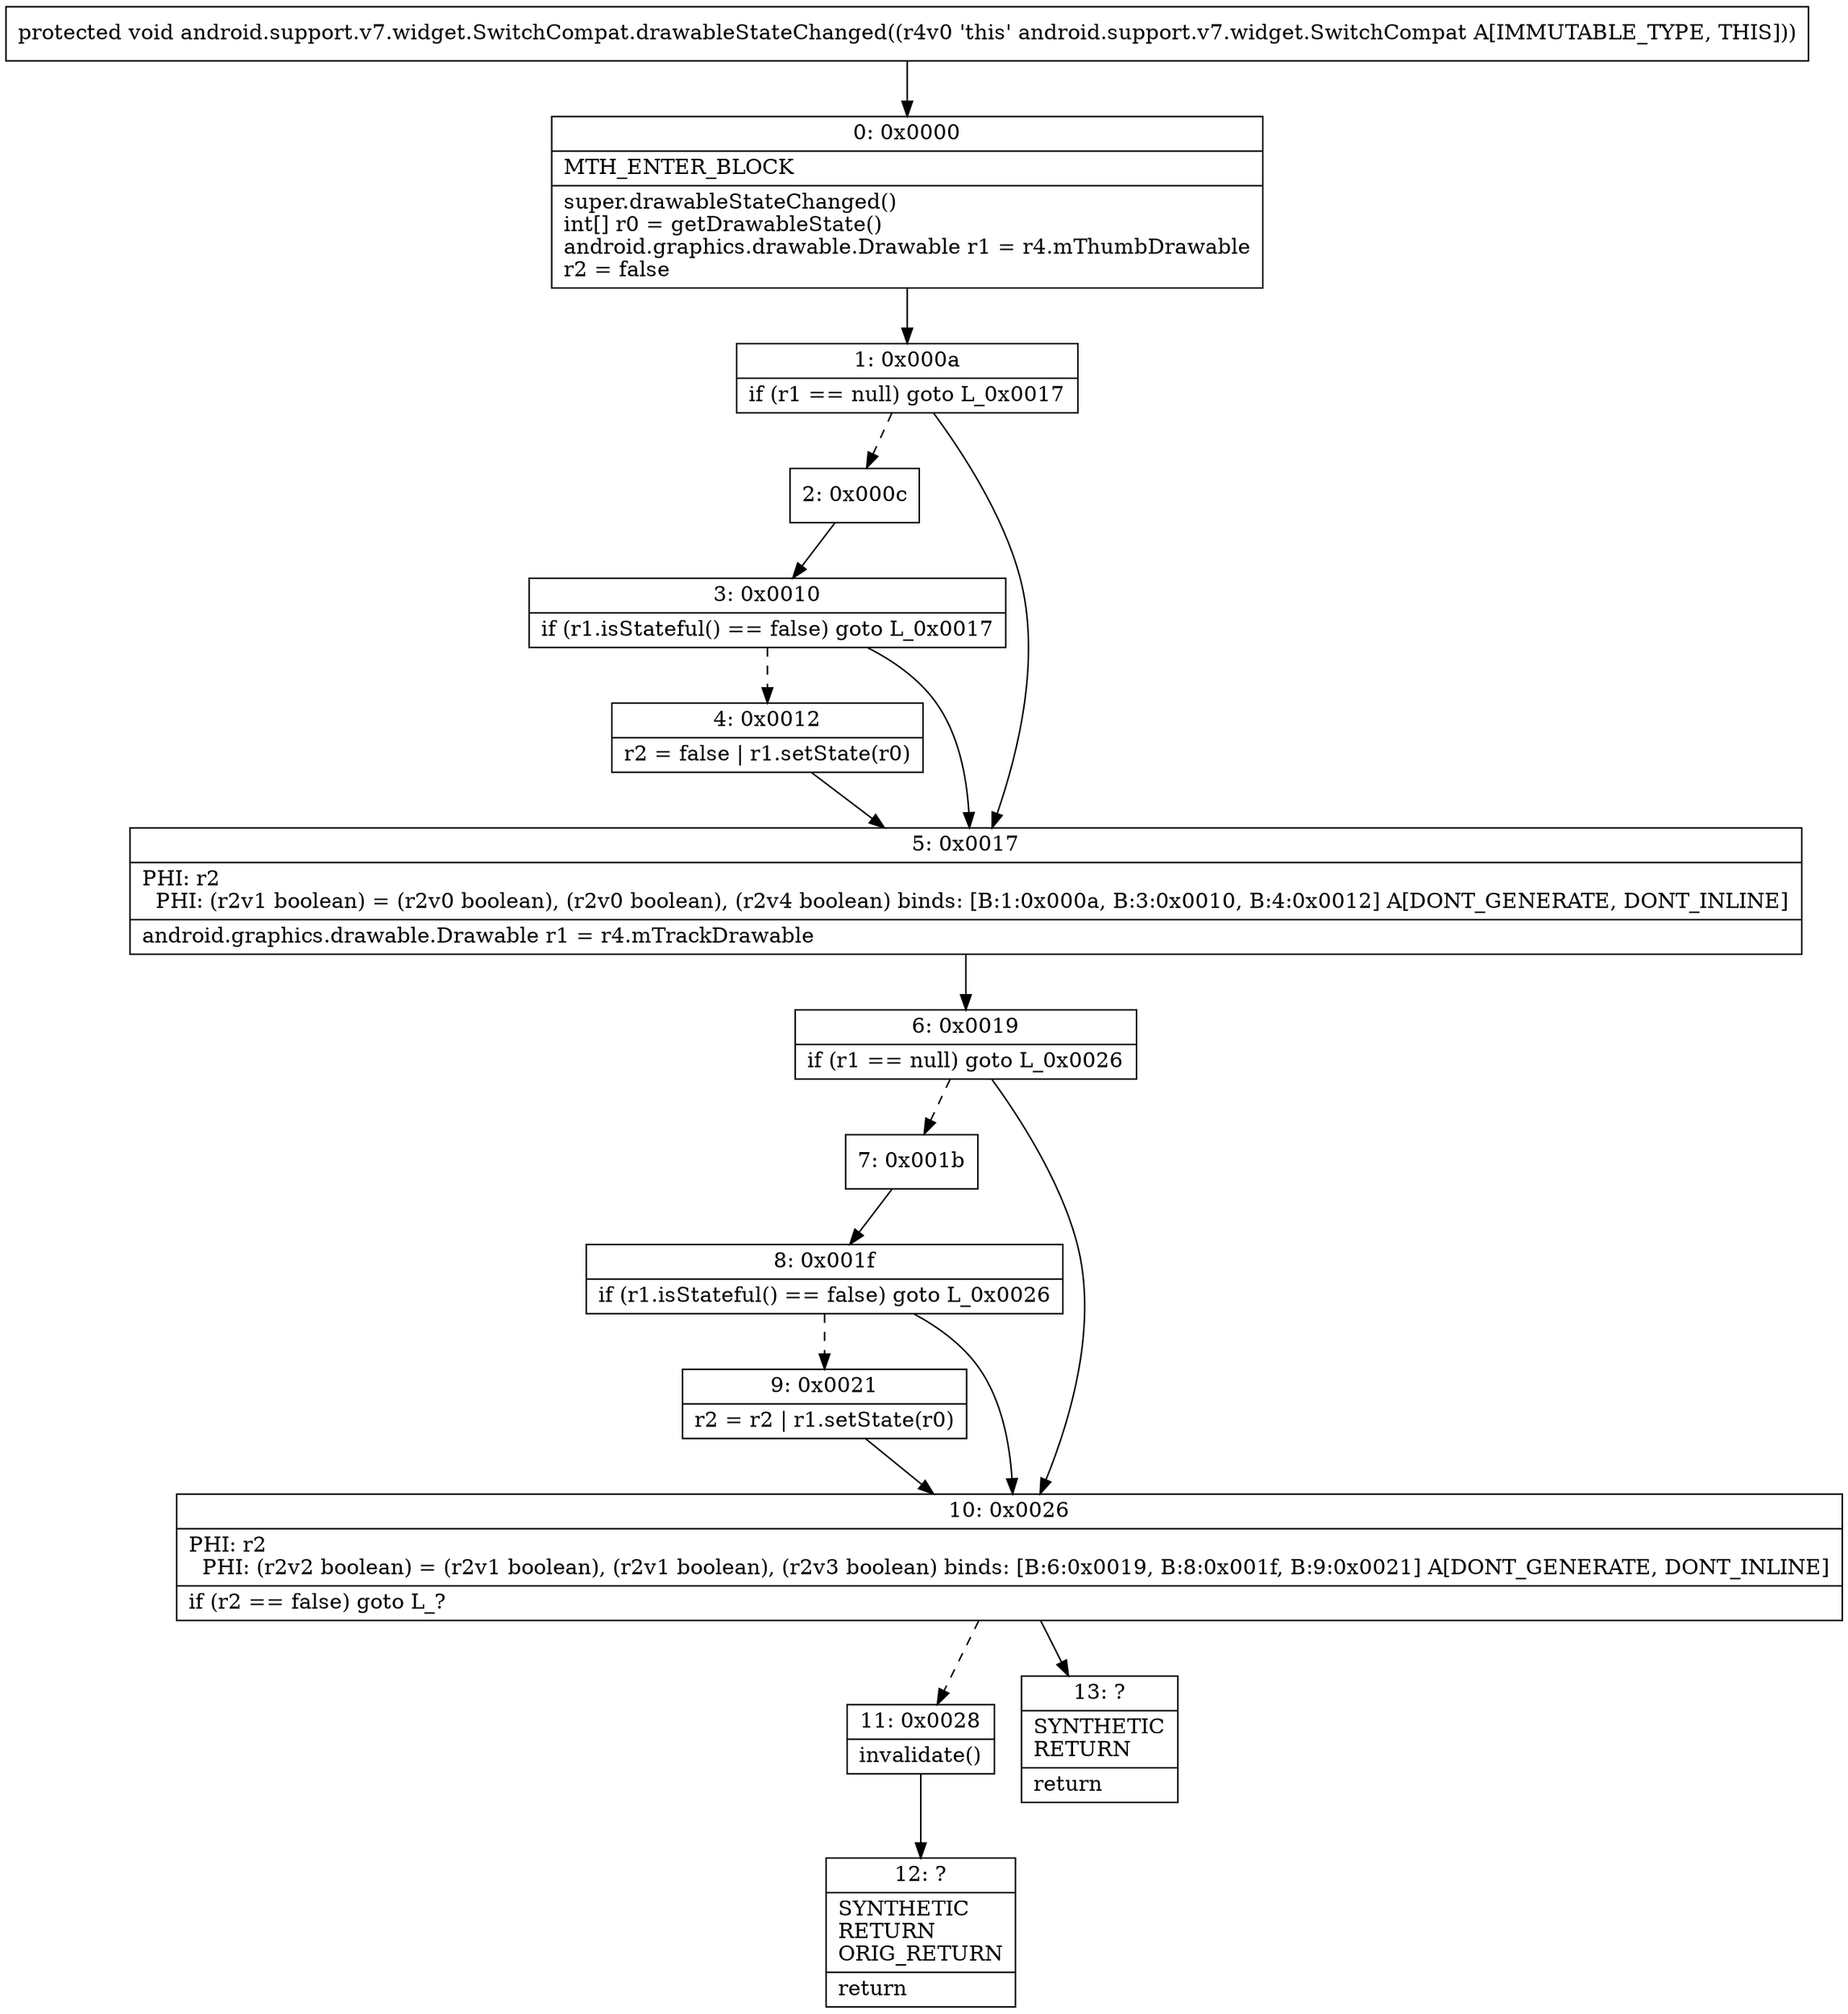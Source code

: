 digraph "CFG forandroid.support.v7.widget.SwitchCompat.drawableStateChanged()V" {
Node_0 [shape=record,label="{0\:\ 0x0000|MTH_ENTER_BLOCK\l|super.drawableStateChanged()\lint[] r0 = getDrawableState()\landroid.graphics.drawable.Drawable r1 = r4.mThumbDrawable\lr2 = false\l}"];
Node_1 [shape=record,label="{1\:\ 0x000a|if (r1 == null) goto L_0x0017\l}"];
Node_2 [shape=record,label="{2\:\ 0x000c}"];
Node_3 [shape=record,label="{3\:\ 0x0010|if (r1.isStateful() == false) goto L_0x0017\l}"];
Node_4 [shape=record,label="{4\:\ 0x0012|r2 = false \| r1.setState(r0)\l}"];
Node_5 [shape=record,label="{5\:\ 0x0017|PHI: r2 \l  PHI: (r2v1 boolean) = (r2v0 boolean), (r2v0 boolean), (r2v4 boolean) binds: [B:1:0x000a, B:3:0x0010, B:4:0x0012] A[DONT_GENERATE, DONT_INLINE]\l|android.graphics.drawable.Drawable r1 = r4.mTrackDrawable\l}"];
Node_6 [shape=record,label="{6\:\ 0x0019|if (r1 == null) goto L_0x0026\l}"];
Node_7 [shape=record,label="{7\:\ 0x001b}"];
Node_8 [shape=record,label="{8\:\ 0x001f|if (r1.isStateful() == false) goto L_0x0026\l}"];
Node_9 [shape=record,label="{9\:\ 0x0021|r2 = r2 \| r1.setState(r0)\l}"];
Node_10 [shape=record,label="{10\:\ 0x0026|PHI: r2 \l  PHI: (r2v2 boolean) = (r2v1 boolean), (r2v1 boolean), (r2v3 boolean) binds: [B:6:0x0019, B:8:0x001f, B:9:0x0021] A[DONT_GENERATE, DONT_INLINE]\l|if (r2 == false) goto L_?\l}"];
Node_11 [shape=record,label="{11\:\ 0x0028|invalidate()\l}"];
Node_12 [shape=record,label="{12\:\ ?|SYNTHETIC\lRETURN\lORIG_RETURN\l|return\l}"];
Node_13 [shape=record,label="{13\:\ ?|SYNTHETIC\lRETURN\l|return\l}"];
MethodNode[shape=record,label="{protected void android.support.v7.widget.SwitchCompat.drawableStateChanged((r4v0 'this' android.support.v7.widget.SwitchCompat A[IMMUTABLE_TYPE, THIS])) }"];
MethodNode -> Node_0;
Node_0 -> Node_1;
Node_1 -> Node_2[style=dashed];
Node_1 -> Node_5;
Node_2 -> Node_3;
Node_3 -> Node_4[style=dashed];
Node_3 -> Node_5;
Node_4 -> Node_5;
Node_5 -> Node_6;
Node_6 -> Node_7[style=dashed];
Node_6 -> Node_10;
Node_7 -> Node_8;
Node_8 -> Node_9[style=dashed];
Node_8 -> Node_10;
Node_9 -> Node_10;
Node_10 -> Node_11[style=dashed];
Node_10 -> Node_13;
Node_11 -> Node_12;
}

